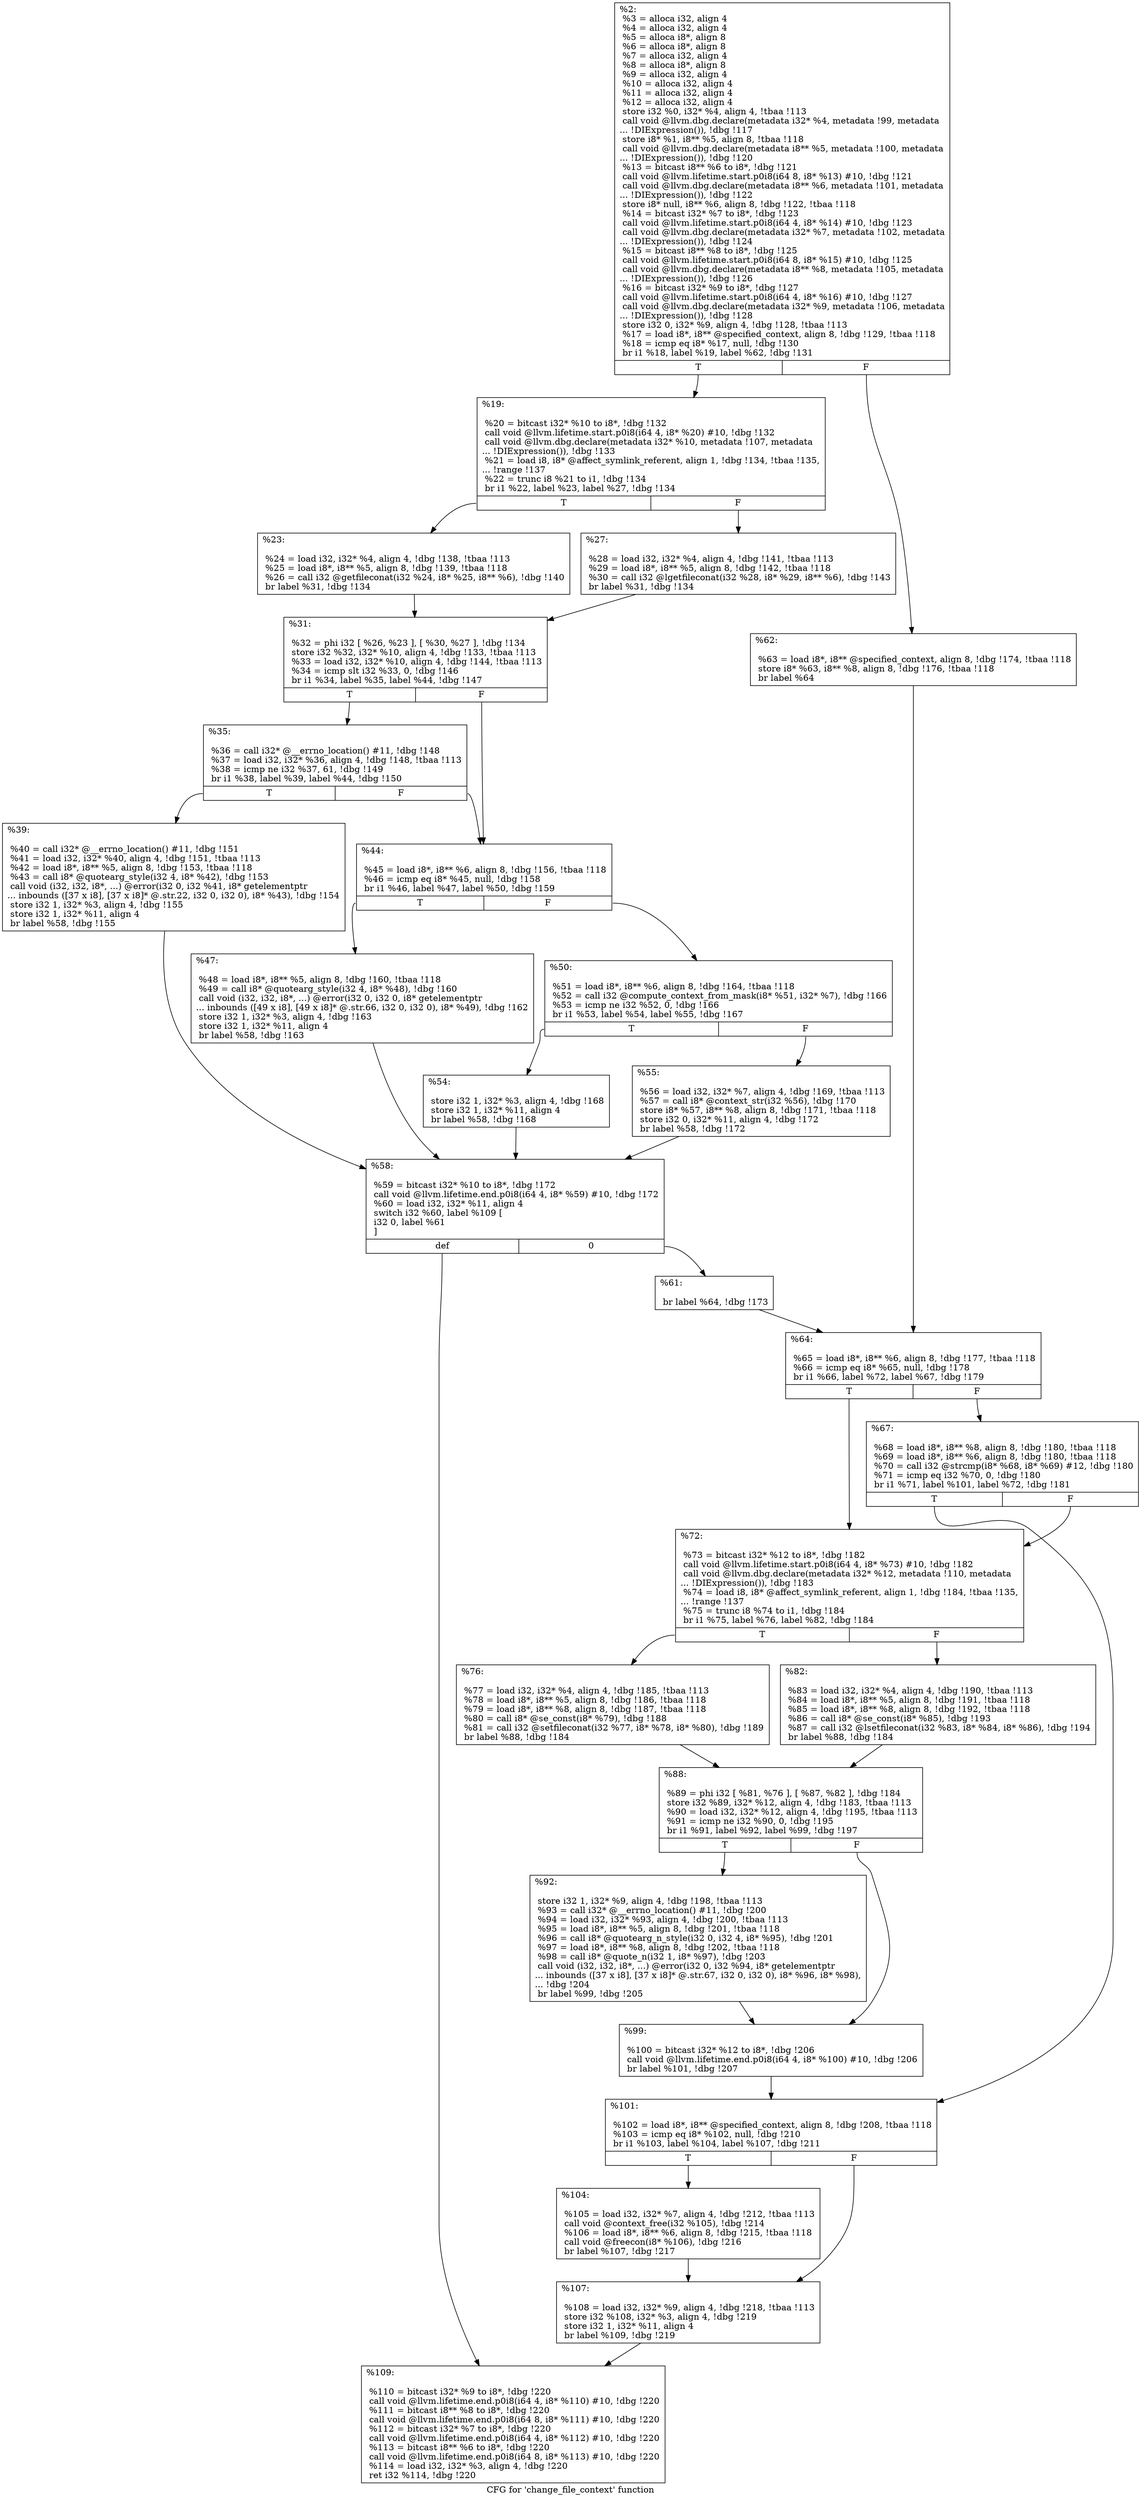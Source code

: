 digraph "CFG for 'change_file_context' function" {
	label="CFG for 'change_file_context' function";

	Node0x1100b40 [shape=record,label="{%2:\l  %3 = alloca i32, align 4\l  %4 = alloca i32, align 4\l  %5 = alloca i8*, align 8\l  %6 = alloca i8*, align 8\l  %7 = alloca i32, align 4\l  %8 = alloca i8*, align 8\l  %9 = alloca i32, align 4\l  %10 = alloca i32, align 4\l  %11 = alloca i32, align 4\l  %12 = alloca i32, align 4\l  store i32 %0, i32* %4, align 4, !tbaa !113\l  call void @llvm.dbg.declare(metadata i32* %4, metadata !99, metadata\l... !DIExpression()), !dbg !117\l  store i8* %1, i8** %5, align 8, !tbaa !118\l  call void @llvm.dbg.declare(metadata i8** %5, metadata !100, metadata\l... !DIExpression()), !dbg !120\l  %13 = bitcast i8** %6 to i8*, !dbg !121\l  call void @llvm.lifetime.start.p0i8(i64 8, i8* %13) #10, !dbg !121\l  call void @llvm.dbg.declare(metadata i8** %6, metadata !101, metadata\l... !DIExpression()), !dbg !122\l  store i8* null, i8** %6, align 8, !dbg !122, !tbaa !118\l  %14 = bitcast i32* %7 to i8*, !dbg !123\l  call void @llvm.lifetime.start.p0i8(i64 4, i8* %14) #10, !dbg !123\l  call void @llvm.dbg.declare(metadata i32* %7, metadata !102, metadata\l... !DIExpression()), !dbg !124\l  %15 = bitcast i8** %8 to i8*, !dbg !125\l  call void @llvm.lifetime.start.p0i8(i64 8, i8* %15) #10, !dbg !125\l  call void @llvm.dbg.declare(metadata i8** %8, metadata !105, metadata\l... !DIExpression()), !dbg !126\l  %16 = bitcast i32* %9 to i8*, !dbg !127\l  call void @llvm.lifetime.start.p0i8(i64 4, i8* %16) #10, !dbg !127\l  call void @llvm.dbg.declare(metadata i32* %9, metadata !106, metadata\l... !DIExpression()), !dbg !128\l  store i32 0, i32* %9, align 4, !dbg !128, !tbaa !113\l  %17 = load i8*, i8** @specified_context, align 8, !dbg !129, !tbaa !118\l  %18 = icmp eq i8* %17, null, !dbg !130\l  br i1 %18, label %19, label %62, !dbg !131\l|{<s0>T|<s1>F}}"];
	Node0x1100b40:s0 -> Node0x1100bf0;
	Node0x1100b40:s1 -> Node0x1101000;
	Node0x1100bf0 [shape=record,label="{%19:\l\l  %20 = bitcast i32* %10 to i8*, !dbg !132\l  call void @llvm.lifetime.start.p0i8(i64 4, i8* %20) #10, !dbg !132\l  call void @llvm.dbg.declare(metadata i32* %10, metadata !107, metadata\l... !DIExpression()), !dbg !133\l  %21 = load i8, i8* @affect_symlink_referent, align 1, !dbg !134, !tbaa !135,\l... !range !137\l  %22 = trunc i8 %21 to i1, !dbg !134\l  br i1 %22, label %23, label %27, !dbg !134\l|{<s0>T|<s1>F}}"];
	Node0x1100bf0:s0 -> Node0x1100c40;
	Node0x1100bf0:s1 -> Node0x1100c90;
	Node0x1100c40 [shape=record,label="{%23:\l\l  %24 = load i32, i32* %4, align 4, !dbg !138, !tbaa !113\l  %25 = load i8*, i8** %5, align 8, !dbg !139, !tbaa !118\l  %26 = call i32 @getfileconat(i32 %24, i8* %25, i8** %6), !dbg !140\l  br label %31, !dbg !134\l}"];
	Node0x1100c40 -> Node0x1100ce0;
	Node0x1100c90 [shape=record,label="{%27:\l\l  %28 = load i32, i32* %4, align 4, !dbg !141, !tbaa !113\l  %29 = load i8*, i8** %5, align 8, !dbg !142, !tbaa !118\l  %30 = call i32 @lgetfileconat(i32 %28, i8* %29, i8** %6), !dbg !143\l  br label %31, !dbg !134\l}"];
	Node0x1100c90 -> Node0x1100ce0;
	Node0x1100ce0 [shape=record,label="{%31:\l\l  %32 = phi i32 [ %26, %23 ], [ %30, %27 ], !dbg !134\l  store i32 %32, i32* %10, align 4, !dbg !133, !tbaa !113\l  %33 = load i32, i32* %10, align 4, !dbg !144, !tbaa !113\l  %34 = icmp slt i32 %33, 0, !dbg !146\l  br i1 %34, label %35, label %44, !dbg !147\l|{<s0>T|<s1>F}}"];
	Node0x1100ce0:s0 -> Node0x1100d30;
	Node0x1100ce0:s1 -> Node0x1100dd0;
	Node0x1100d30 [shape=record,label="{%35:\l\l  %36 = call i32* @__errno_location() #11, !dbg !148\l  %37 = load i32, i32* %36, align 4, !dbg !148, !tbaa !113\l  %38 = icmp ne i32 %37, 61, !dbg !149\l  br i1 %38, label %39, label %44, !dbg !150\l|{<s0>T|<s1>F}}"];
	Node0x1100d30:s0 -> Node0x1100d80;
	Node0x1100d30:s1 -> Node0x1100dd0;
	Node0x1100d80 [shape=record,label="{%39:\l\l  %40 = call i32* @__errno_location() #11, !dbg !151\l  %41 = load i32, i32* %40, align 4, !dbg !151, !tbaa !113\l  %42 = load i8*, i8** %5, align 8, !dbg !153, !tbaa !118\l  %43 = call i8* @quotearg_style(i32 4, i8* %42), !dbg !153\l  call void (i32, i32, i8*, ...) @error(i32 0, i32 %41, i8* getelementptr\l... inbounds ([37 x i8], [37 x i8]* @.str.22, i32 0, i32 0), i8* %43), !dbg !154\l  store i32 1, i32* %3, align 4, !dbg !155\l  store i32 1, i32* %11, align 4\l  br label %58, !dbg !155\l}"];
	Node0x1100d80 -> Node0x1100f60;
	Node0x1100dd0 [shape=record,label="{%44:\l\l  %45 = load i8*, i8** %6, align 8, !dbg !156, !tbaa !118\l  %46 = icmp eq i8* %45, null, !dbg !158\l  br i1 %46, label %47, label %50, !dbg !159\l|{<s0>T|<s1>F}}"];
	Node0x1100dd0:s0 -> Node0x1100e20;
	Node0x1100dd0:s1 -> Node0x1100e70;
	Node0x1100e20 [shape=record,label="{%47:\l\l  %48 = load i8*, i8** %5, align 8, !dbg !160, !tbaa !118\l  %49 = call i8* @quotearg_style(i32 4, i8* %48), !dbg !160\l  call void (i32, i32, i8*, ...) @error(i32 0, i32 0, i8* getelementptr\l... inbounds ([49 x i8], [49 x i8]* @.str.66, i32 0, i32 0), i8* %49), !dbg !162\l  store i32 1, i32* %3, align 4, !dbg !163\l  store i32 1, i32* %11, align 4\l  br label %58, !dbg !163\l}"];
	Node0x1100e20 -> Node0x1100f60;
	Node0x1100e70 [shape=record,label="{%50:\l\l  %51 = load i8*, i8** %6, align 8, !dbg !164, !tbaa !118\l  %52 = call i32 @compute_context_from_mask(i8* %51, i32* %7), !dbg !166\l  %53 = icmp ne i32 %52, 0, !dbg !166\l  br i1 %53, label %54, label %55, !dbg !167\l|{<s0>T|<s1>F}}"];
	Node0x1100e70:s0 -> Node0x1100ec0;
	Node0x1100e70:s1 -> Node0x1100f10;
	Node0x1100ec0 [shape=record,label="{%54:\l\l  store i32 1, i32* %3, align 4, !dbg !168\l  store i32 1, i32* %11, align 4\l  br label %58, !dbg !168\l}"];
	Node0x1100ec0 -> Node0x1100f60;
	Node0x1100f10 [shape=record,label="{%55:\l\l  %56 = load i32, i32* %7, align 4, !dbg !169, !tbaa !113\l  %57 = call i8* @context_str(i32 %56), !dbg !170\l  store i8* %57, i8** %8, align 8, !dbg !171, !tbaa !118\l  store i32 0, i32* %11, align 4, !dbg !172\l  br label %58, !dbg !172\l}"];
	Node0x1100f10 -> Node0x1100f60;
	Node0x1100f60 [shape=record,label="{%58:\l\l  %59 = bitcast i32* %10 to i8*, !dbg !172\l  call void @llvm.lifetime.end.p0i8(i64 4, i8* %59) #10, !dbg !172\l  %60 = load i32, i32* %11, align 4\l  switch i32 %60, label %109 [\l    i32 0, label %61\l  ]\l|{<s0>def|<s1>0}}"];
	Node0x1100f60:s0 -> Node0x1108c80;
	Node0x1100f60:s1 -> Node0x1100fb0;
	Node0x1100fb0 [shape=record,label="{%61:\l\l  br label %64, !dbg !173\l}"];
	Node0x1100fb0 -> Node0x1101050;
	Node0x1101000 [shape=record,label="{%62:\l\l  %63 = load i8*, i8** @specified_context, align 8, !dbg !174, !tbaa !118\l  store i8* %63, i8** %8, align 8, !dbg !176, !tbaa !118\l  br label %64\l}"];
	Node0x1101000 -> Node0x1101050;
	Node0x1101050 [shape=record,label="{%64:\l\l  %65 = load i8*, i8** %6, align 8, !dbg !177, !tbaa !118\l  %66 = icmp eq i8* %65, null, !dbg !178\l  br i1 %66, label %72, label %67, !dbg !179\l|{<s0>T|<s1>F}}"];
	Node0x1101050:s0 -> Node0x11010f0;
	Node0x1101050:s1 -> Node0x11010a0;
	Node0x11010a0 [shape=record,label="{%67:\l\l  %68 = load i8*, i8** %8, align 8, !dbg !180, !tbaa !118\l  %69 = load i8*, i8** %6, align 8, !dbg !180, !tbaa !118\l  %70 = call i32 @strcmp(i8* %68, i8* %69) #12, !dbg !180\l  %71 = icmp eq i32 %70, 0, !dbg !180\l  br i1 %71, label %101, label %72, !dbg !181\l|{<s0>T|<s1>F}}"];
	Node0x11010a0:s0 -> Node0x1108b90;
	Node0x11010a0:s1 -> Node0x11010f0;
	Node0x11010f0 [shape=record,label="{%72:\l\l  %73 = bitcast i32* %12 to i8*, !dbg !182\l  call void @llvm.lifetime.start.p0i8(i64 4, i8* %73) #10, !dbg !182\l  call void @llvm.dbg.declare(metadata i32* %12, metadata !110, metadata\l... !DIExpression()), !dbg !183\l  %74 = load i8, i8* @affect_symlink_referent, align 1, !dbg !184, !tbaa !135,\l... !range !137\l  %75 = trunc i8 %74 to i1, !dbg !184\l  br i1 %75, label %76, label %82, !dbg !184\l|{<s0>T|<s1>F}}"];
	Node0x11010f0:s0 -> Node0x1101140;
	Node0x11010f0:s1 -> Node0x1101190;
	Node0x1101140 [shape=record,label="{%76:\l\l  %77 = load i32, i32* %4, align 4, !dbg !185, !tbaa !113\l  %78 = load i8*, i8** %5, align 8, !dbg !186, !tbaa !118\l  %79 = load i8*, i8** %8, align 8, !dbg !187, !tbaa !118\l  %80 = call i8* @se_const(i8* %79), !dbg !188\l  %81 = call i32 @setfileconat(i32 %77, i8* %78, i8* %80), !dbg !189\l  br label %88, !dbg !184\l}"];
	Node0x1101140 -> Node0x11011e0;
	Node0x1101190 [shape=record,label="{%82:\l\l  %83 = load i32, i32* %4, align 4, !dbg !190, !tbaa !113\l  %84 = load i8*, i8** %5, align 8, !dbg !191, !tbaa !118\l  %85 = load i8*, i8** %8, align 8, !dbg !192, !tbaa !118\l  %86 = call i8* @se_const(i8* %85), !dbg !193\l  %87 = call i32 @lsetfileconat(i32 %83, i8* %84, i8* %86), !dbg !194\l  br label %88, !dbg !184\l}"];
	Node0x1101190 -> Node0x11011e0;
	Node0x11011e0 [shape=record,label="{%88:\l\l  %89 = phi i32 [ %81, %76 ], [ %87, %82 ], !dbg !184\l  store i32 %89, i32* %12, align 4, !dbg !183, !tbaa !113\l  %90 = load i32, i32* %12, align 4, !dbg !195, !tbaa !113\l  %91 = icmp ne i32 %90, 0, !dbg !195\l  br i1 %91, label %92, label %99, !dbg !197\l|{<s0>T|<s1>F}}"];
	Node0x11011e0:s0 -> Node0x1108af0;
	Node0x11011e0:s1 -> Node0x1108b40;
	Node0x1108af0 [shape=record,label="{%92:\l\l  store i32 1, i32* %9, align 4, !dbg !198, !tbaa !113\l  %93 = call i32* @__errno_location() #11, !dbg !200\l  %94 = load i32, i32* %93, align 4, !dbg !200, !tbaa !113\l  %95 = load i8*, i8** %5, align 8, !dbg !201, !tbaa !118\l  %96 = call i8* @quotearg_n_style(i32 0, i32 4, i8* %95), !dbg !201\l  %97 = load i8*, i8** %8, align 8, !dbg !202, !tbaa !118\l  %98 = call i8* @quote_n(i32 1, i8* %97), !dbg !203\l  call void (i32, i32, i8*, ...) @error(i32 0, i32 %94, i8* getelementptr\l... inbounds ([37 x i8], [37 x i8]* @.str.67, i32 0, i32 0), i8* %96, i8* %98),\l... !dbg !204\l  br label %99, !dbg !205\l}"];
	Node0x1108af0 -> Node0x1108b40;
	Node0x1108b40 [shape=record,label="{%99:\l\l  %100 = bitcast i32* %12 to i8*, !dbg !206\l  call void @llvm.lifetime.end.p0i8(i64 4, i8* %100) #10, !dbg !206\l  br label %101, !dbg !207\l}"];
	Node0x1108b40 -> Node0x1108b90;
	Node0x1108b90 [shape=record,label="{%101:\l\l  %102 = load i8*, i8** @specified_context, align 8, !dbg !208, !tbaa !118\l  %103 = icmp eq i8* %102, null, !dbg !210\l  br i1 %103, label %104, label %107, !dbg !211\l|{<s0>T|<s1>F}}"];
	Node0x1108b90:s0 -> Node0x1108be0;
	Node0x1108b90:s1 -> Node0x1108c30;
	Node0x1108be0 [shape=record,label="{%104:\l\l  %105 = load i32, i32* %7, align 4, !dbg !212, !tbaa !113\l  call void @context_free(i32 %105), !dbg !214\l  %106 = load i8*, i8** %6, align 8, !dbg !215, !tbaa !118\l  call void @freecon(i8* %106), !dbg !216\l  br label %107, !dbg !217\l}"];
	Node0x1108be0 -> Node0x1108c30;
	Node0x1108c30 [shape=record,label="{%107:\l\l  %108 = load i32, i32* %9, align 4, !dbg !218, !tbaa !113\l  store i32 %108, i32* %3, align 4, !dbg !219\l  store i32 1, i32* %11, align 4\l  br label %109, !dbg !219\l}"];
	Node0x1108c30 -> Node0x1108c80;
	Node0x1108c80 [shape=record,label="{%109:\l\l  %110 = bitcast i32* %9 to i8*, !dbg !220\l  call void @llvm.lifetime.end.p0i8(i64 4, i8* %110) #10, !dbg !220\l  %111 = bitcast i8** %8 to i8*, !dbg !220\l  call void @llvm.lifetime.end.p0i8(i64 8, i8* %111) #10, !dbg !220\l  %112 = bitcast i32* %7 to i8*, !dbg !220\l  call void @llvm.lifetime.end.p0i8(i64 4, i8* %112) #10, !dbg !220\l  %113 = bitcast i8** %6 to i8*, !dbg !220\l  call void @llvm.lifetime.end.p0i8(i64 8, i8* %113) #10, !dbg !220\l  %114 = load i32, i32* %3, align 4, !dbg !220\l  ret i32 %114, !dbg !220\l}"];
}
